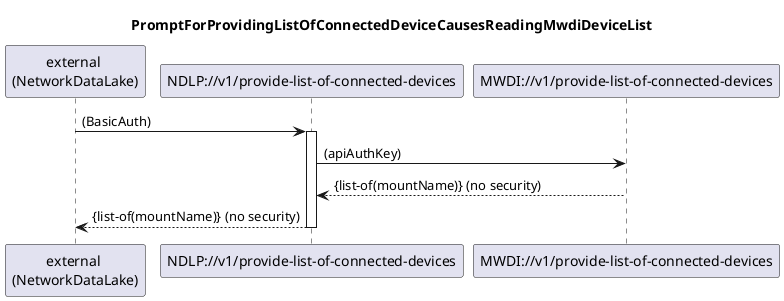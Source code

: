@startuml 010_ProvideListOfConnectedDevices
skinparam responseMessageBelowArrow true

title PromptForProvidingListOfConnectedDeviceCausesReadingMwdiDeviceList

participant "external \n(NetworkDataLake)" as external
participant "NDLP://v1/provide-list-of-connected-devices" as ndlp
participant "MWDI://v1/provide-list-of-connected-devices" as mwdi

external -> ndlp: (BasicAuth)
activate ndlp

ndlp -> mwdi: (apiAuthKey)
mwdi --> ndlp: {list-of(mountName)} (no security)

ndlp --> external: {list-of(mountName)} (no security)

deactivate ndlp
@enduml